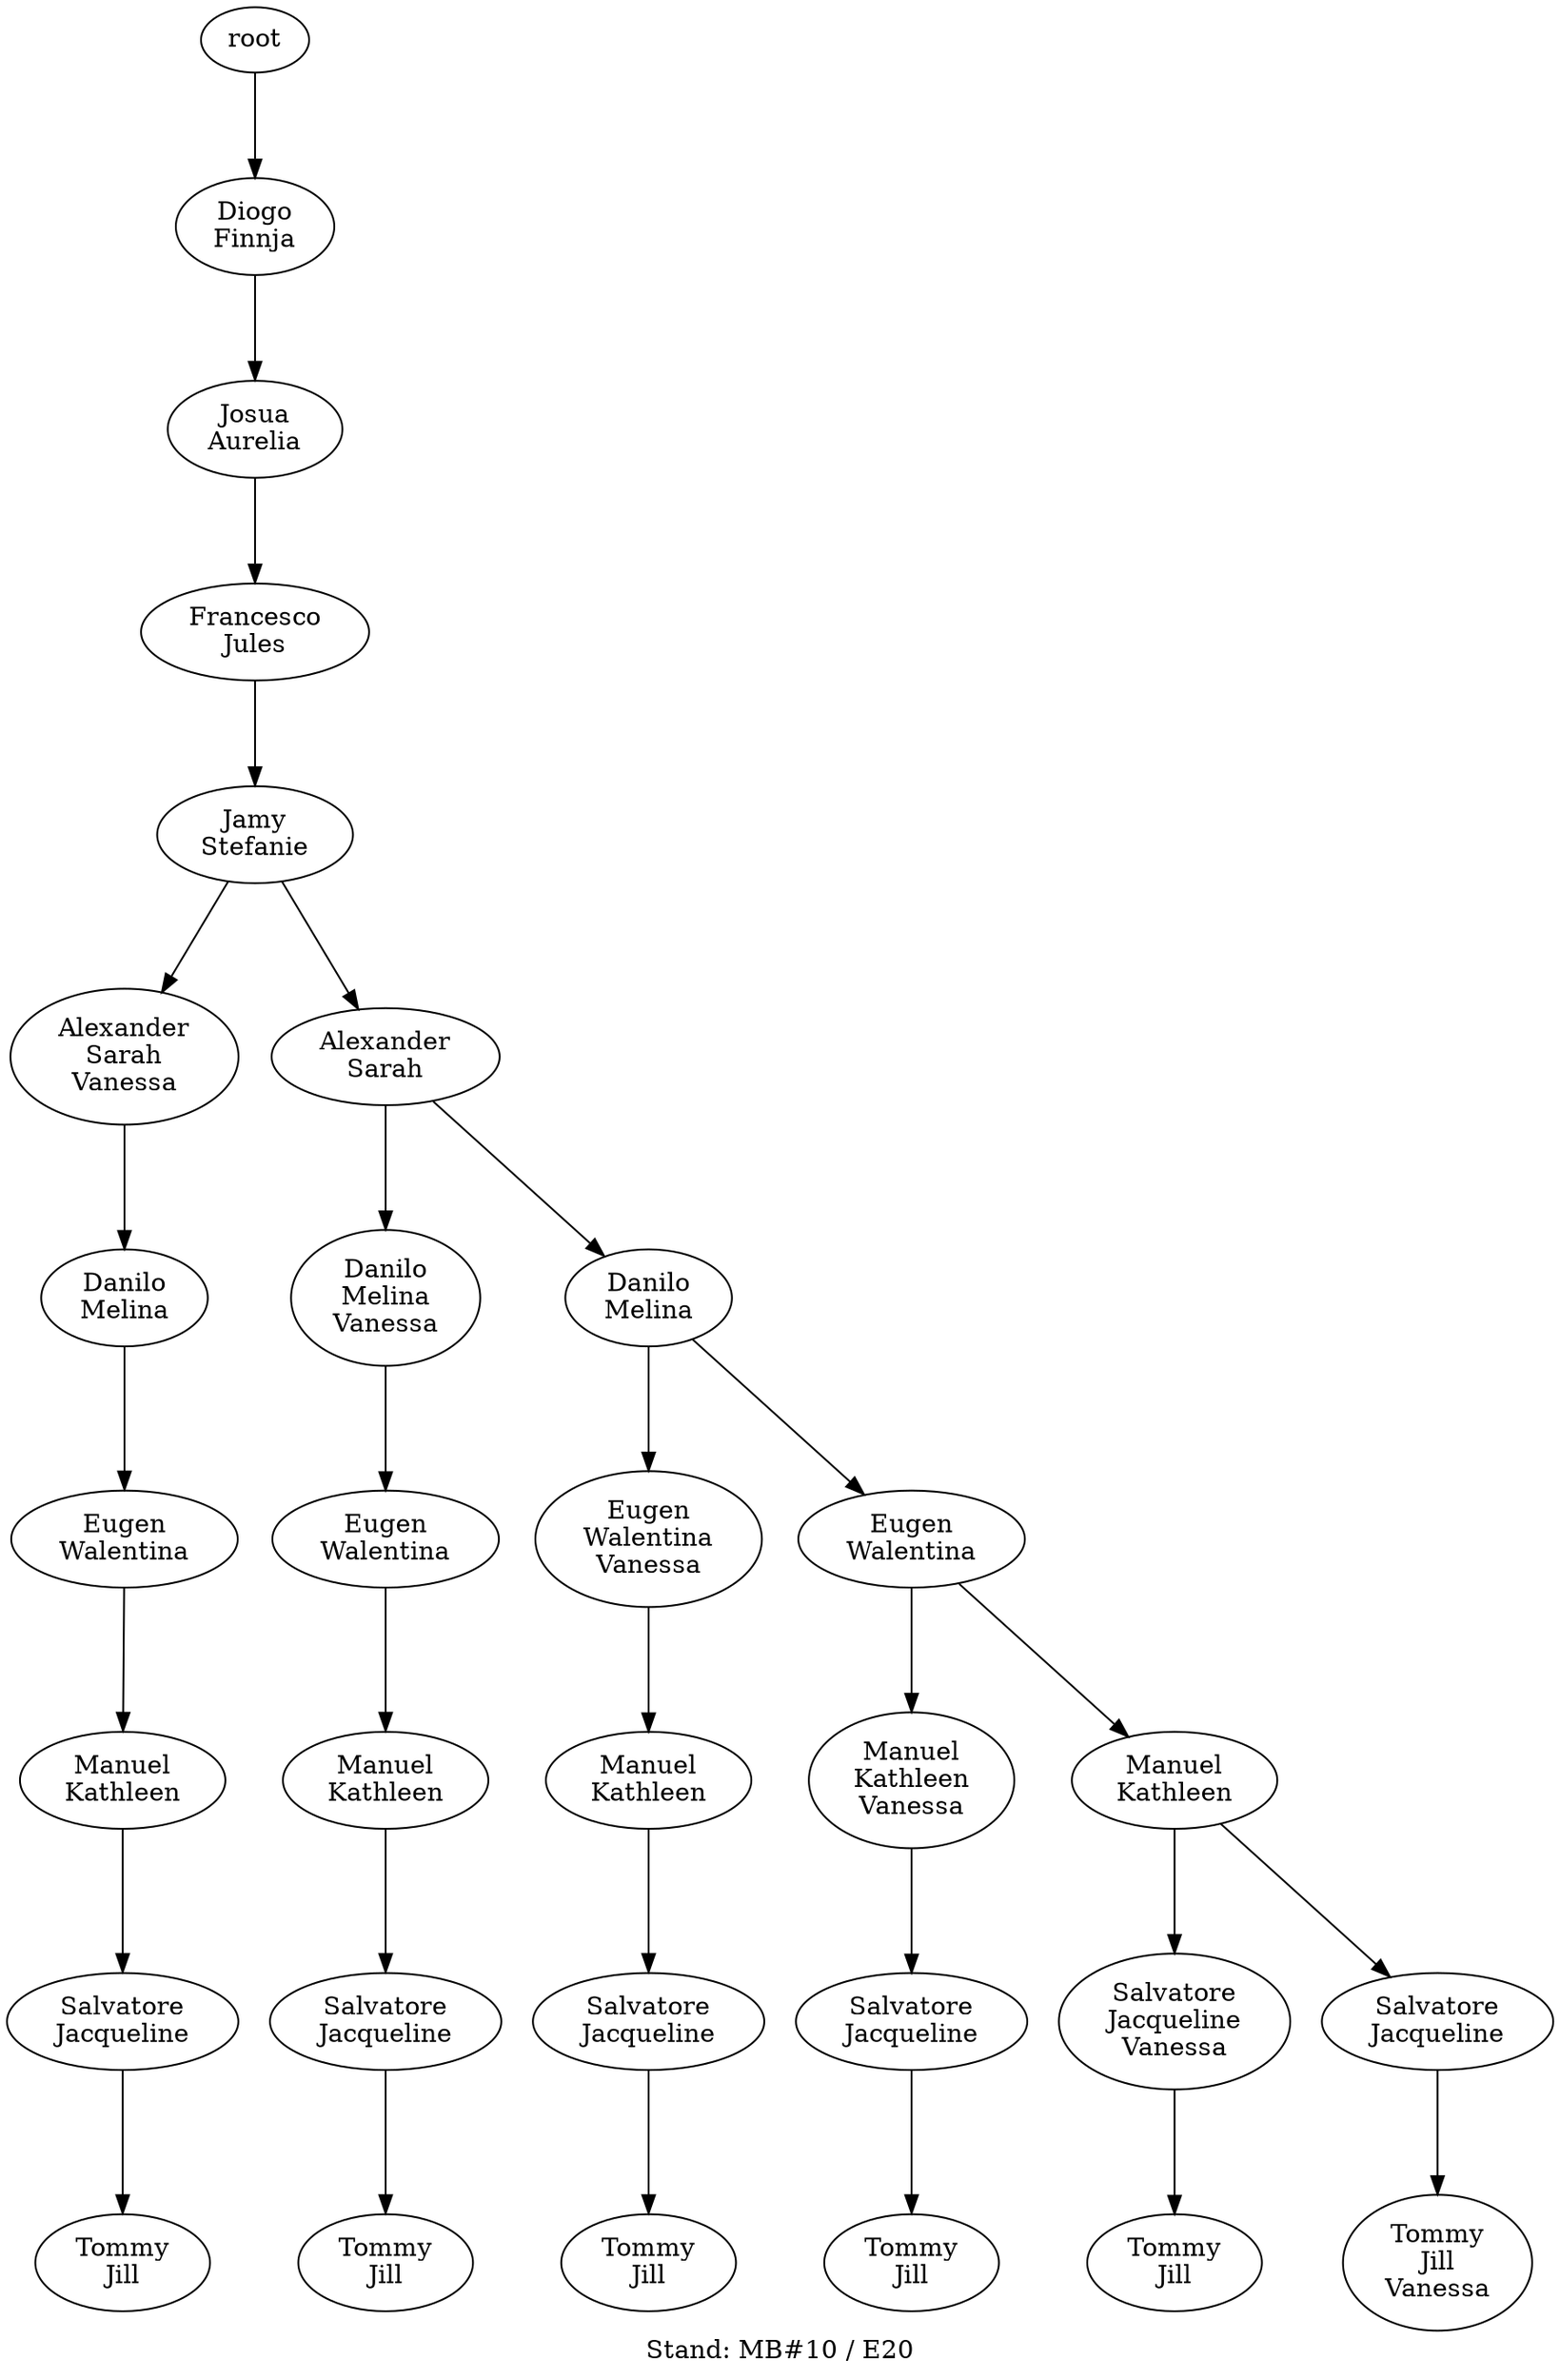 digraph D { labelloc="b"; label="Stand: MB#10 / E20"; ranksep=0.8;
"root/1"[label="Diogo\nFinnja"]
"root" -> "root/1";
"root/1/0"[label="Josua\nAurelia"]
"root/1" -> "root/1/0";
"root/1/0/9"[label="Francesco\nJules"]
"root/1/0" -> "root/1/0/9";
"root/1/0/9/7"[label="Jamy\nStefanie"]
"root/1/0/9" -> "root/1/0/9/7";
"root/1/0/9/7/6,10"[label="Alexander\nSarah\nVanessa"]
"root/1/0/9/7" -> "root/1/0/9/7/6,10";
"root/1/0/9/7/6,10/5"[label="Danilo\nMelina"]
"root/1/0/9/7/6,10" -> "root/1/0/9/7/6,10/5";
"root/1/0/9/7/6,10/5/8"[label="Eugen\nWalentina"]
"root/1/0/9/7/6,10/5" -> "root/1/0/9/7/6,10/5/8";
"root/1/0/9/7/6,10/5/8/4"[label="Manuel\nKathleen"]
"root/1/0/9/7/6,10/5/8" -> "root/1/0/9/7/6,10/5/8/4";
"root/1/0/9/7/6,10/5/8/4/2"[label="Salvatore\nJacqueline"]
"root/1/0/9/7/6,10/5/8/4" -> "root/1/0/9/7/6,10/5/8/4/2";
"root/1/0/9/7/6,10/5/8/4/2/3"[label="Tommy\nJill"]
"root/1/0/9/7/6,10/5/8/4/2" -> "root/1/0/9/7/6,10/5/8/4/2/3";
"root/1/0/9/7/6"[label="Alexander\nSarah"]
"root/1/0/9/7" -> "root/1/0/9/7/6";
"root/1/0/9/7/6/5,10"[label="Danilo\nMelina\nVanessa"]
"root/1/0/9/7/6" -> "root/1/0/9/7/6/5,10";
"root/1/0/9/7/6/5,10/8"[label="Eugen\nWalentina"]
"root/1/0/9/7/6/5,10" -> "root/1/0/9/7/6/5,10/8";
"root/1/0/9/7/6/5,10/8/4"[label="Manuel\nKathleen"]
"root/1/0/9/7/6/5,10/8" -> "root/1/0/9/7/6/5,10/8/4";
"root/1/0/9/7/6/5,10/8/4/2"[label="Salvatore\nJacqueline"]
"root/1/0/9/7/6/5,10/8/4" -> "root/1/0/9/7/6/5,10/8/4/2";
"root/1/0/9/7/6/5,10/8/4/2/3"[label="Tommy\nJill"]
"root/1/0/9/7/6/5,10/8/4/2" -> "root/1/0/9/7/6/5,10/8/4/2/3";
"root/1/0/9/7/6/5"[label="Danilo\nMelina"]
"root/1/0/9/7/6" -> "root/1/0/9/7/6/5";
"root/1/0/9/7/6/5/8,10"[label="Eugen\nWalentina\nVanessa"]
"root/1/0/9/7/6/5" -> "root/1/0/9/7/6/5/8,10";
"root/1/0/9/7/6/5/8,10/4"[label="Manuel\nKathleen"]
"root/1/0/9/7/6/5/8,10" -> "root/1/0/9/7/6/5/8,10/4";
"root/1/0/9/7/6/5/8,10/4/2"[label="Salvatore\nJacqueline"]
"root/1/0/9/7/6/5/8,10/4" -> "root/1/0/9/7/6/5/8,10/4/2";
"root/1/0/9/7/6/5/8,10/4/2/3"[label="Tommy\nJill"]
"root/1/0/9/7/6/5/8,10/4/2" -> "root/1/0/9/7/6/5/8,10/4/2/3";
"root/1/0/9/7/6/5/8"[label="Eugen\nWalentina"]
"root/1/0/9/7/6/5" -> "root/1/0/9/7/6/5/8";
"root/1/0/9/7/6/5/8/4,10"[label="Manuel\nKathleen\nVanessa"]
"root/1/0/9/7/6/5/8" -> "root/1/0/9/7/6/5/8/4,10";
"root/1/0/9/7/6/5/8/4,10/2"[label="Salvatore\nJacqueline"]
"root/1/0/9/7/6/5/8/4,10" -> "root/1/0/9/7/6/5/8/4,10/2";
"root/1/0/9/7/6/5/8/4,10/2/3"[label="Tommy\nJill"]
"root/1/0/9/7/6/5/8/4,10/2" -> "root/1/0/9/7/6/5/8/4,10/2/3";
"root/1/0/9/7/6/5/8/4"[label="Manuel\nKathleen"]
"root/1/0/9/7/6/5/8" -> "root/1/0/9/7/6/5/8/4";
"root/1/0/9/7/6/5/8/4/2,10"[label="Salvatore\nJacqueline\nVanessa"]
"root/1/0/9/7/6/5/8/4" -> "root/1/0/9/7/6/5/8/4/2,10";
"root/1/0/9/7/6/5/8/4/2,10/3"[label="Tommy\nJill"]
"root/1/0/9/7/6/5/8/4/2,10" -> "root/1/0/9/7/6/5/8/4/2,10/3";
"root/1/0/9/7/6/5/8/4/2"[label="Salvatore\nJacqueline"]
"root/1/0/9/7/6/5/8/4" -> "root/1/0/9/7/6/5/8/4/2";
"root/1/0/9/7/6/5/8/4/2/3,10"[label="Tommy\nJill\nVanessa"]
"root/1/0/9/7/6/5/8/4/2" -> "root/1/0/9/7/6/5/8/4/2/3,10";
}
